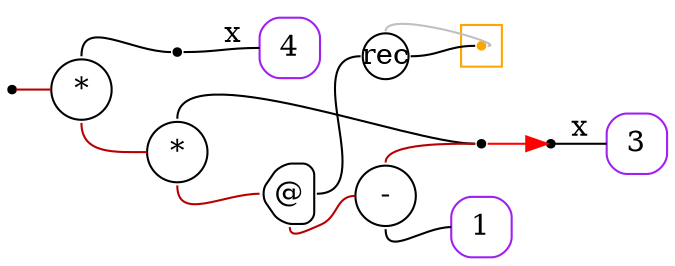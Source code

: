 digraph G {
  rankdir=LR;
  edge[arrowhead=none,arrowtail=none];
  node[fixedsize=true,shape=circle]
  size="9.201041666666667,5.219270833333334";
  labeldistance=0;
  nodesep=.175;
  ranksep=.175;

 nd1[shape=point];
   nd14[label="4",tooltip="nd14-ConstGraph",style=rounded,orientation=90,shape=square,width=.4,height=.4,color="purple"];
 nd42[label="*",tooltip="nd42-BinOpGraph",style=rounded,width=.4,height=.4,color="#000000"];
 nd59[label=" ",tooltip="nd59-ContractGraph",style=rounded,orientation=90,shape=point];
   nd113[label="3",tooltip="nd113-ConstGraph",style=rounded,orientation=90,shape=square,width=.4,height=.4,color="purple"];
 nd117[label="rec",tooltip="nd117-RecurGraph",style=rounded,width=.3,height=.3,color="#000000"];
   subgraph cluster_nd121 {
     graph[style=fill,color="orange"];
     ndcluster_nd121[tooltip="nd121",orientation=90,shape=point,color="orange"];
   };
 nd84[label="*",tooltip="nd84-BinOpGraph",style=rounded,width=.4,height=.4,color="#000000"];
 nd85[label="@",tooltip="nd85-AppGraph",style=rounded,orientation=90,shape=house,width=.4,height=.4,color="#000000"];
 nd87[label="-",tooltip="nd87-BinOpGraph",style=rounded,width=.4,height=.4,color="#000000"];
   nd91[label="1",tooltip="nd91-ConstGraph",style=rounded,orientation=90,shape=square,width=.4,height=.4,color="purple"];
 nd92[label=" ",tooltip="nd92-ContractGraph",style=rounded,orientation=90,shape=point];
 nd93[label=" ",tooltip="nd93-ContractGraph",style=rounded,orientation=90,shape=point];

  nd42->nd59[tailport=n,headport=w];
  nd1->nd42[label="",tailport=e,headport=w,color="#b70000",arrowhead=none,arrowtail=none];
  nd59->nd14[label="x",tailport=e,headport=w];
  nd87->nd91[tailport=s,headport=w];
  nd85->nd117[tailport=e,headport=w,color=black,arrowhead=none,arrowtail=none];
  nd85->nd87[tailport=s,headport=w,color="#b70000",arrowhead=none,arrowtail=none];
  nd84->nd85[tailport=s,headport=w,color="#b70000",arrowhead=none,arrowtail=none];
  nd87->nd92[tailport=n,headport=w,color="#b70000",arrowhead=none,arrowtail=none];
  nd84->nd92[tailport=n,headport=w];
  nd42->nd84[label="",tailport=s,headport=w,color="#b70000",arrowhead=none,arrowtail=none];
  nd92->nd93[tailport=e,headport=w,color=red,arrowhead=normal];
  nd93->nd113[label="x",tailport=e,headport=w];
  nd117->ndcluster_nd121[dir=back,headport=e,tailport=n,color=grey,arrowhead=none,arrowtail=none];
  nd117->ndcluster_nd121[tailport=e,headport=w];
}
